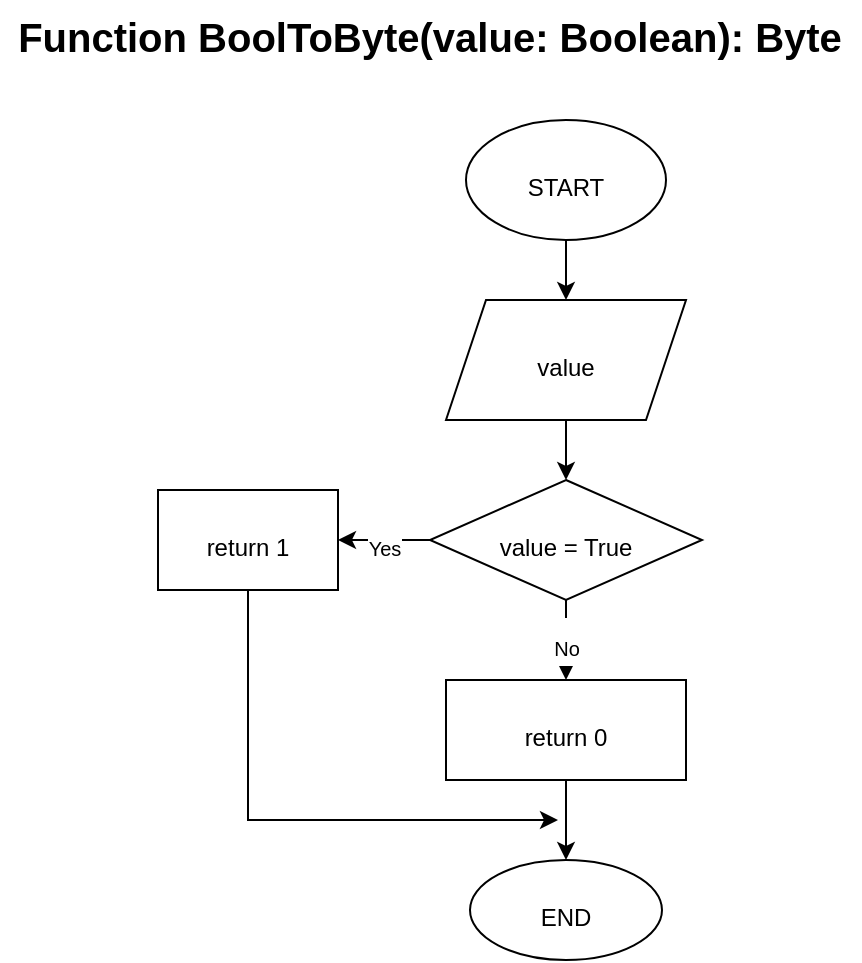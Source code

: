 <mxfile version="13.9.9" type="device"><diagram id="WldCx4U76aQp0V12ZZrQ" name="Page-1"><mxGraphModel dx="1536" dy="964" grid="1" gridSize="10" guides="1" tooltips="1" connect="1" arrows="1" fold="1" page="1" pageScale="1" pageWidth="827" pageHeight="1169" math="0" shadow="0"><root><mxCell id="0"/><mxCell id="1" parent="0"/><mxCell id="auY3oIsEKmQLYjHlUMrW-1" value="Function BoolToByte(value: Boolean): Byte" style="text;whiteSpace=wrap;html=1;align=center;fontSize=20;fontStyle=1" vertex="1" parent="1"><mxGeometry x="199" y="50" width="430" height="30" as="geometry"/></mxCell><mxCell id="auY3oIsEKmQLYjHlUMrW-6" value="" style="edgeStyle=orthogonalEdgeStyle;rounded=0;orthogonalLoop=1;jettySize=auto;html=1;fontSize=20;" edge="1" parent="1" source="auY3oIsEKmQLYjHlUMrW-2" target="auY3oIsEKmQLYjHlUMrW-5"><mxGeometry relative="1" as="geometry"/></mxCell><mxCell id="auY3oIsEKmQLYjHlUMrW-2" value="&lt;font style=&quot;font-size: 12px&quot;&gt;START&lt;/font&gt;" style="ellipse;whiteSpace=wrap;html=1;fontSize=20;" vertex="1" parent="1"><mxGeometry x="432" y="110" width="100" height="60" as="geometry"/></mxCell><mxCell id="auY3oIsEKmQLYjHlUMrW-8" value="" style="edgeStyle=orthogonalEdgeStyle;rounded=0;orthogonalLoop=1;jettySize=auto;html=1;fontSize=20;" edge="1" parent="1" source="auY3oIsEKmQLYjHlUMrW-5" target="auY3oIsEKmQLYjHlUMrW-7"><mxGeometry relative="1" as="geometry"/></mxCell><mxCell id="auY3oIsEKmQLYjHlUMrW-5" value="&lt;font style=&quot;font-size: 12px&quot;&gt;value&lt;/font&gt;" style="shape=parallelogram;perimeter=parallelogramPerimeter;whiteSpace=wrap;html=1;fixedSize=1;fontSize=20;" vertex="1" parent="1"><mxGeometry x="422" y="200" width="120" height="60" as="geometry"/></mxCell><mxCell id="auY3oIsEKmQLYjHlUMrW-10" value="&lt;font style=&quot;font-size: 10px&quot;&gt;No&lt;/font&gt;" style="edgeStyle=orthogonalEdgeStyle;rounded=0;orthogonalLoop=1;jettySize=auto;html=1;fontSize=20;" edge="1" parent="1" source="auY3oIsEKmQLYjHlUMrW-7" target="auY3oIsEKmQLYjHlUMrW-9"><mxGeometry relative="1" as="geometry"><mxPoint as="offset"/></mxGeometry></mxCell><mxCell id="auY3oIsEKmQLYjHlUMrW-13" value="&lt;font style=&quot;font-size: 10px&quot;&gt;Yes&lt;/font&gt;" style="edgeStyle=orthogonalEdgeStyle;rounded=0;orthogonalLoop=1;jettySize=auto;html=1;fontSize=20;" edge="1" parent="1" source="auY3oIsEKmQLYjHlUMrW-7" target="auY3oIsEKmQLYjHlUMrW-12"><mxGeometry relative="1" as="geometry"/></mxCell><mxCell id="auY3oIsEKmQLYjHlUMrW-7" value="&lt;font style=&quot;font-size: 12px&quot;&gt;value = True&lt;/font&gt;" style="rhombus;whiteSpace=wrap;html=1;fontSize=20;verticalAlign=middle;" vertex="1" parent="1"><mxGeometry x="414" y="290" width="136" height="60" as="geometry"/></mxCell><mxCell id="auY3oIsEKmQLYjHlUMrW-15" value="" style="edgeStyle=orthogonalEdgeStyle;rounded=0;orthogonalLoop=1;jettySize=auto;html=1;fontSize=20;" edge="1" parent="1" source="auY3oIsEKmQLYjHlUMrW-9" target="auY3oIsEKmQLYjHlUMrW-14"><mxGeometry relative="1" as="geometry"/></mxCell><mxCell id="auY3oIsEKmQLYjHlUMrW-9" value="&lt;font style=&quot;font-size: 12px&quot;&gt;return 0&lt;/font&gt;" style="whiteSpace=wrap;html=1;fontSize=20;" vertex="1" parent="1"><mxGeometry x="422" y="390" width="120" height="50" as="geometry"/></mxCell><mxCell id="auY3oIsEKmQLYjHlUMrW-16" style="edgeStyle=orthogonalEdgeStyle;rounded=0;orthogonalLoop=1;jettySize=auto;html=1;fontSize=20;" edge="1" parent="1" source="auY3oIsEKmQLYjHlUMrW-12"><mxGeometry relative="1" as="geometry"><mxPoint x="478" y="460.0" as="targetPoint"/><Array as="points"><mxPoint x="323" y="460"/></Array></mxGeometry></mxCell><mxCell id="auY3oIsEKmQLYjHlUMrW-12" value="&lt;font style=&quot;font-size: 12px&quot;&gt;return 1&lt;/font&gt;" style="whiteSpace=wrap;html=1;fontSize=20;" vertex="1" parent="1"><mxGeometry x="278" y="295" width="90" height="50" as="geometry"/></mxCell><mxCell id="auY3oIsEKmQLYjHlUMrW-14" value="&lt;font style=&quot;font-size: 12px&quot;&gt;END&lt;/font&gt;" style="ellipse;whiteSpace=wrap;html=1;fontSize=20;" vertex="1" parent="1"><mxGeometry x="434" y="480" width="96" height="50" as="geometry"/></mxCell></root></mxGraphModel></diagram></mxfile>